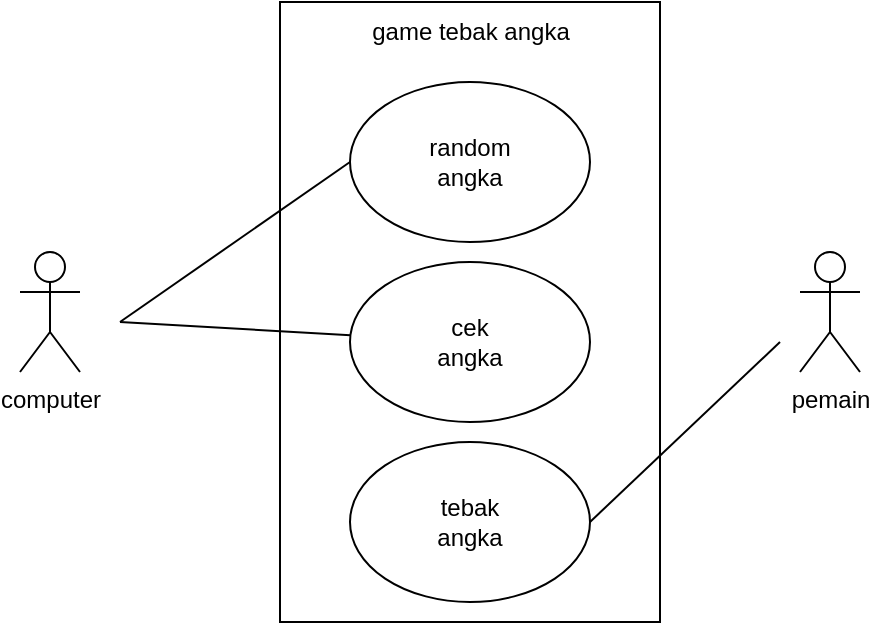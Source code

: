 <mxfile version="21.6.9" type="github">
  <diagram name="Page-1" id="5EIpkpFE2A80253lfTs_">
    <mxGraphModel dx="954" dy="610" grid="1" gridSize="10" guides="1" tooltips="1" connect="1" arrows="1" fold="1" page="1" pageScale="1" pageWidth="850" pageHeight="1100" math="0" shadow="0">
      <root>
        <mxCell id="0" />
        <mxCell id="1" parent="0" />
        <mxCell id="xz3piLwwKAhXTK9geHbD-7" value="" style="rounded=0;whiteSpace=wrap;html=1;" vertex="1" parent="1">
          <mxGeometry x="330" y="140" width="190" height="310" as="geometry" />
        </mxCell>
        <mxCell id="xz3piLwwKAhXTK9geHbD-8" value="cek&lt;br&gt;angka" style="ellipse;whiteSpace=wrap;html=1;" vertex="1" parent="1">
          <mxGeometry x="365" y="270" width="120" height="80" as="geometry" />
        </mxCell>
        <mxCell id="xz3piLwwKAhXTK9geHbD-9" value="tebak&lt;br&gt;angka" style="ellipse;whiteSpace=wrap;html=1;" vertex="1" parent="1">
          <mxGeometry x="365" y="360" width="120" height="80" as="geometry" />
        </mxCell>
        <mxCell id="xz3piLwwKAhXTK9geHbD-10" value="random&lt;br&gt;angka" style="ellipse;whiteSpace=wrap;html=1;" vertex="1" parent="1">
          <mxGeometry x="365" y="180" width="120" height="80" as="geometry" />
        </mxCell>
        <mxCell id="xz3piLwwKAhXTK9geHbD-13" value="computer" style="shape=umlActor;verticalLabelPosition=bottom;verticalAlign=top;html=1;outlineConnect=0;" vertex="1" parent="1">
          <mxGeometry x="200" y="265" width="30" height="60" as="geometry" />
        </mxCell>
        <mxCell id="xz3piLwwKAhXTK9geHbD-14" value="pemain" style="shape=umlActor;verticalLabelPosition=bottom;verticalAlign=top;html=1;outlineConnect=0;" vertex="1" parent="1">
          <mxGeometry x="590" y="265" width="30" height="60" as="geometry" />
        </mxCell>
        <mxCell id="xz3piLwwKAhXTK9geHbD-18" value="" style="endArrow=none;html=1;rounded=0;" edge="1" parent="1" target="xz3piLwwKAhXTK9geHbD-8">
          <mxGeometry width="50" height="50" relative="1" as="geometry">
            <mxPoint x="250" y="300" as="sourcePoint" />
            <mxPoint x="300" y="250" as="targetPoint" />
          </mxGeometry>
        </mxCell>
        <mxCell id="xz3piLwwKAhXTK9geHbD-19" value="" style="endArrow=none;html=1;rounded=0;entryX=0;entryY=0.5;entryDx=0;entryDy=0;" edge="1" parent="1" target="xz3piLwwKAhXTK9geHbD-10">
          <mxGeometry width="50" height="50" relative="1" as="geometry">
            <mxPoint x="250" y="300" as="sourcePoint" />
            <mxPoint x="300" y="250" as="targetPoint" />
          </mxGeometry>
        </mxCell>
        <mxCell id="xz3piLwwKAhXTK9geHbD-20" value="" style="endArrow=none;html=1;rounded=0;exitX=1;exitY=0.5;exitDx=0;exitDy=0;" edge="1" parent="1" source="xz3piLwwKAhXTK9geHbD-9">
          <mxGeometry width="50" height="50" relative="1" as="geometry">
            <mxPoint x="530" y="360" as="sourcePoint" />
            <mxPoint x="580" y="310" as="targetPoint" />
          </mxGeometry>
        </mxCell>
        <mxCell id="xz3piLwwKAhXTK9geHbD-22" value="game tebak angka" style="text;html=1;strokeColor=none;fillColor=none;align=center;verticalAlign=middle;whiteSpace=wrap;rounded=0;" vertex="1" parent="1">
          <mxGeometry x="363" y="140" width="125" height="30" as="geometry" />
        </mxCell>
      </root>
    </mxGraphModel>
  </diagram>
</mxfile>
